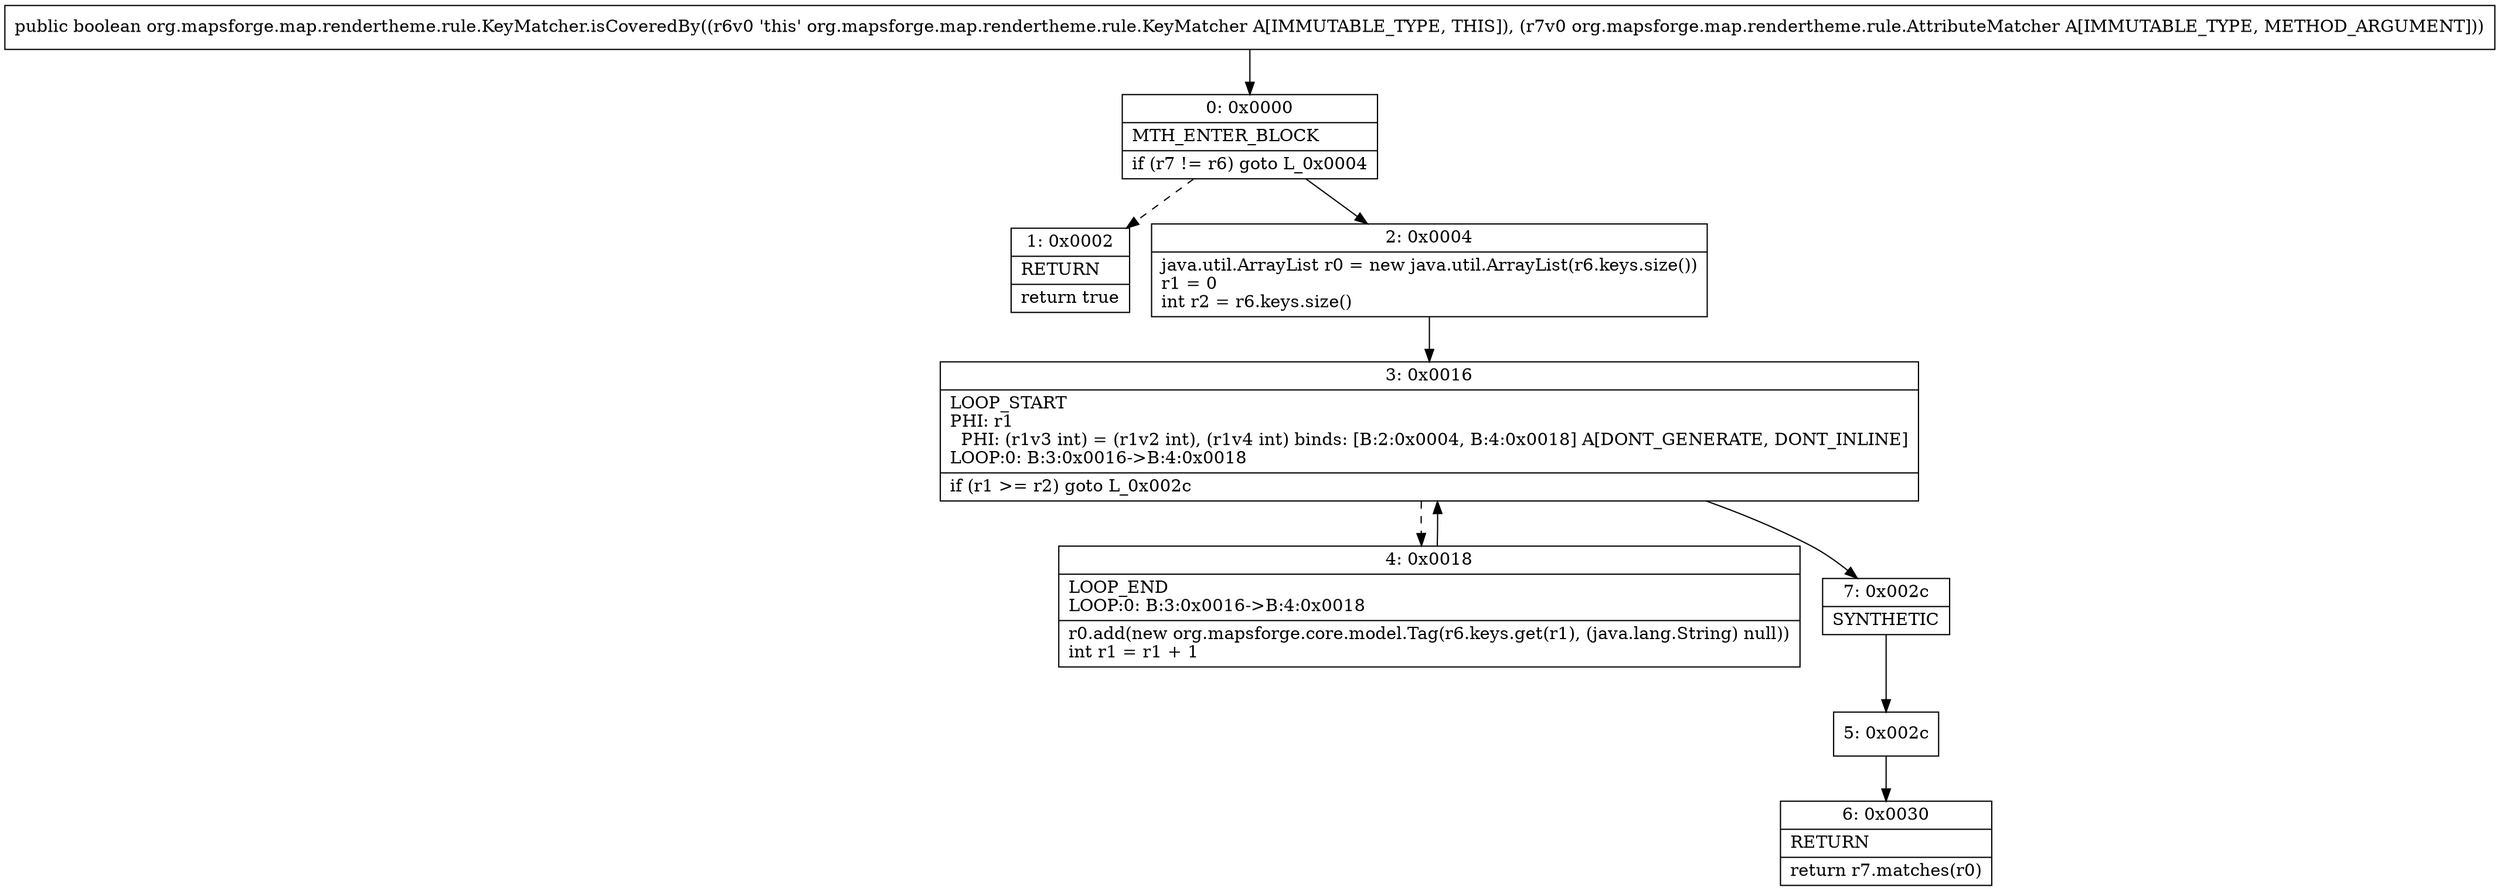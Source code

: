 digraph "CFG fororg.mapsforge.map.rendertheme.rule.KeyMatcher.isCoveredBy(Lorg\/mapsforge\/map\/rendertheme\/rule\/AttributeMatcher;)Z" {
Node_0 [shape=record,label="{0\:\ 0x0000|MTH_ENTER_BLOCK\l|if (r7 != r6) goto L_0x0004\l}"];
Node_1 [shape=record,label="{1\:\ 0x0002|RETURN\l|return true\l}"];
Node_2 [shape=record,label="{2\:\ 0x0004|java.util.ArrayList r0 = new java.util.ArrayList(r6.keys.size())\lr1 = 0\lint r2 = r6.keys.size()\l}"];
Node_3 [shape=record,label="{3\:\ 0x0016|LOOP_START\lPHI: r1 \l  PHI: (r1v3 int) = (r1v2 int), (r1v4 int) binds: [B:2:0x0004, B:4:0x0018] A[DONT_GENERATE, DONT_INLINE]\lLOOP:0: B:3:0x0016\-\>B:4:0x0018\l|if (r1 \>= r2) goto L_0x002c\l}"];
Node_4 [shape=record,label="{4\:\ 0x0018|LOOP_END\lLOOP:0: B:3:0x0016\-\>B:4:0x0018\l|r0.add(new org.mapsforge.core.model.Tag(r6.keys.get(r1), (java.lang.String) null))\lint r1 = r1 + 1\l}"];
Node_5 [shape=record,label="{5\:\ 0x002c}"];
Node_6 [shape=record,label="{6\:\ 0x0030|RETURN\l|return r7.matches(r0)\l}"];
Node_7 [shape=record,label="{7\:\ 0x002c|SYNTHETIC\l}"];
MethodNode[shape=record,label="{public boolean org.mapsforge.map.rendertheme.rule.KeyMatcher.isCoveredBy((r6v0 'this' org.mapsforge.map.rendertheme.rule.KeyMatcher A[IMMUTABLE_TYPE, THIS]), (r7v0 org.mapsforge.map.rendertheme.rule.AttributeMatcher A[IMMUTABLE_TYPE, METHOD_ARGUMENT])) }"];
MethodNode -> Node_0;
Node_0 -> Node_1[style=dashed];
Node_0 -> Node_2;
Node_2 -> Node_3;
Node_3 -> Node_4[style=dashed];
Node_3 -> Node_7;
Node_4 -> Node_3;
Node_5 -> Node_6;
Node_7 -> Node_5;
}

